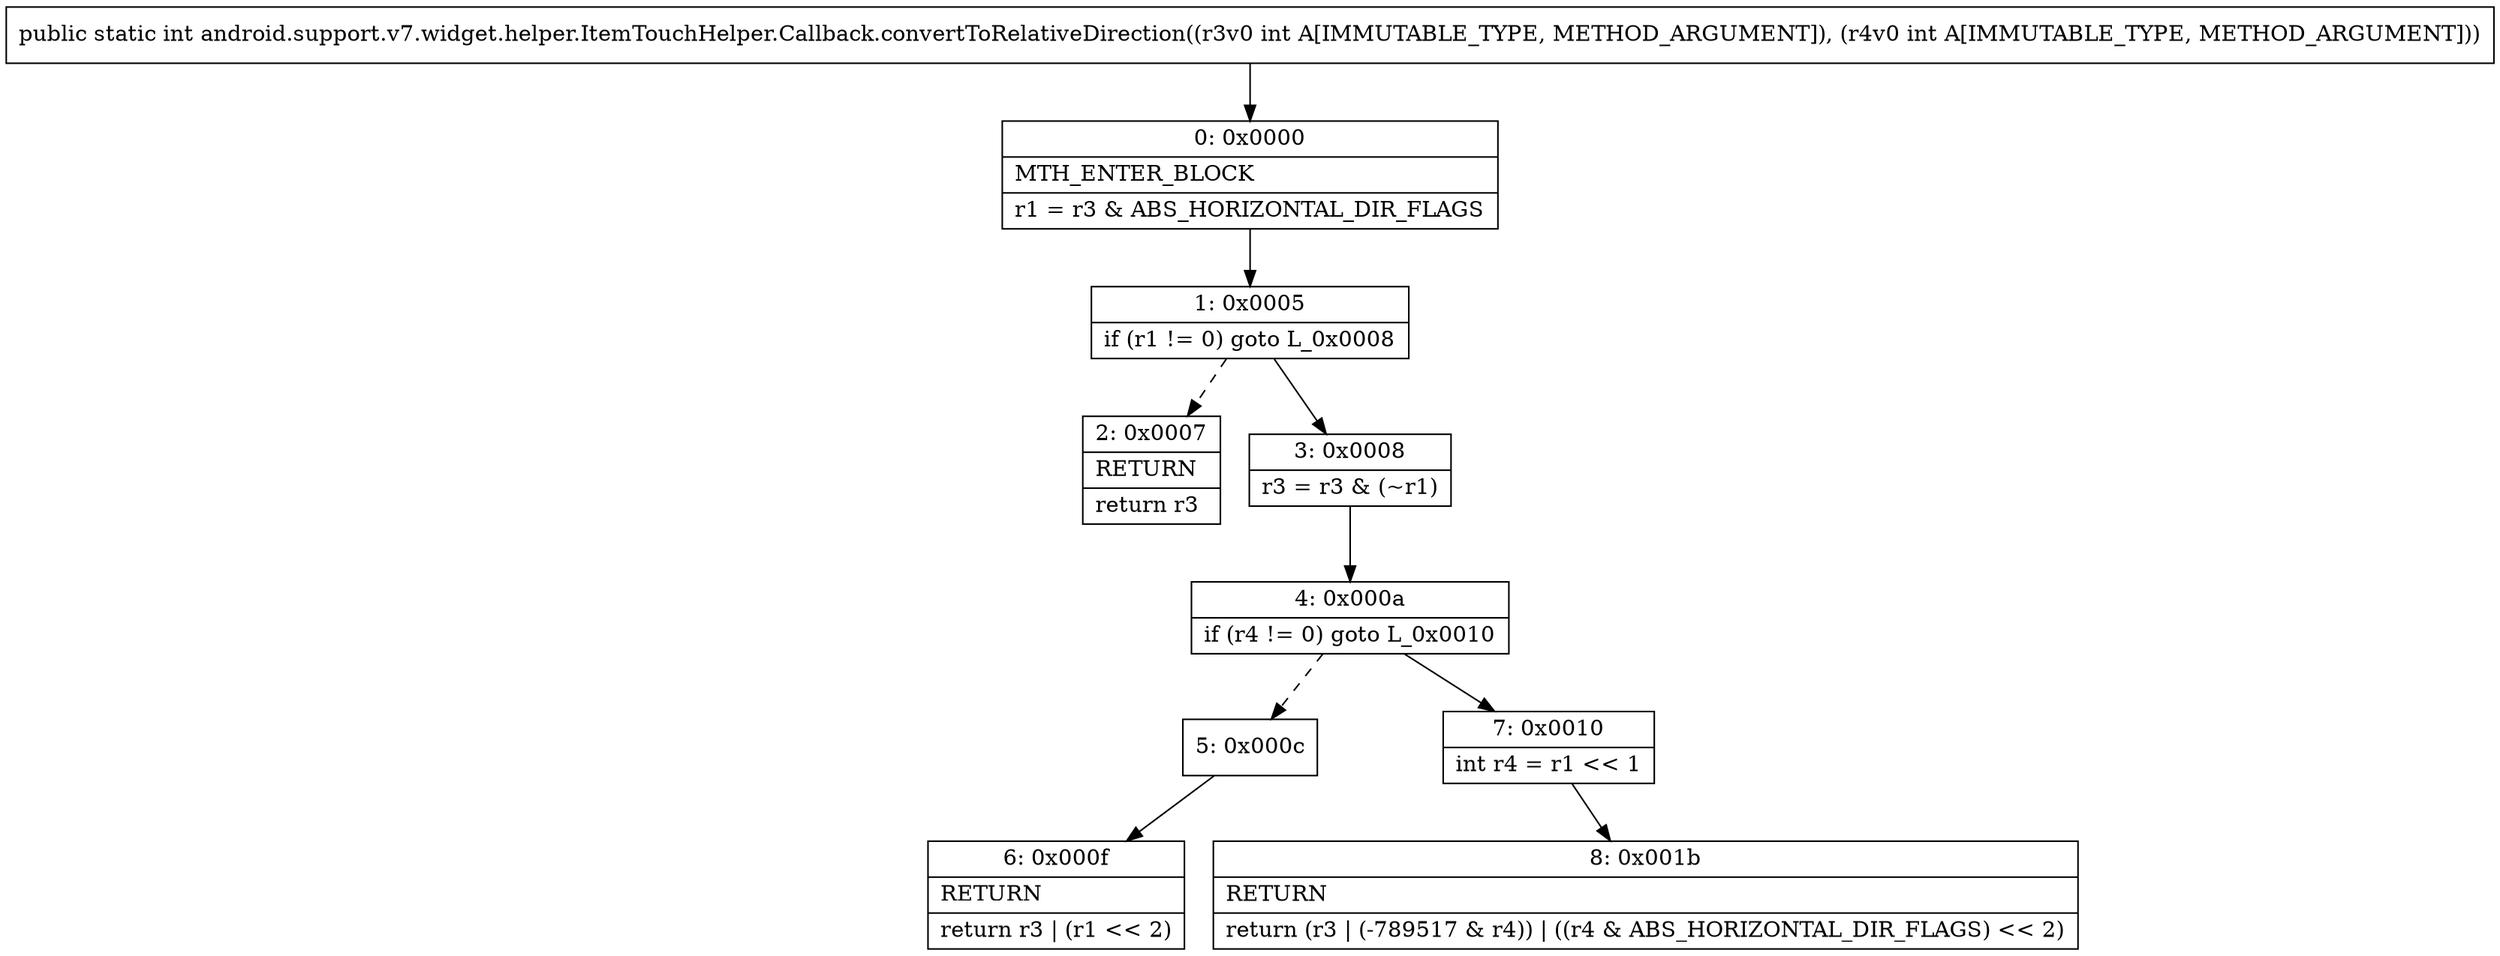 digraph "CFG forandroid.support.v7.widget.helper.ItemTouchHelper.Callback.convertToRelativeDirection(II)I" {
Node_0 [shape=record,label="{0\:\ 0x0000|MTH_ENTER_BLOCK\l|r1 = r3 & ABS_HORIZONTAL_DIR_FLAGS\l}"];
Node_1 [shape=record,label="{1\:\ 0x0005|if (r1 != 0) goto L_0x0008\l}"];
Node_2 [shape=record,label="{2\:\ 0x0007|RETURN\l|return r3\l}"];
Node_3 [shape=record,label="{3\:\ 0x0008|r3 = r3 & (~r1)\l}"];
Node_4 [shape=record,label="{4\:\ 0x000a|if (r4 != 0) goto L_0x0010\l}"];
Node_5 [shape=record,label="{5\:\ 0x000c}"];
Node_6 [shape=record,label="{6\:\ 0x000f|RETURN\l|return r3 \| (r1 \<\< 2)\l}"];
Node_7 [shape=record,label="{7\:\ 0x0010|int r4 = r1 \<\< 1\l}"];
Node_8 [shape=record,label="{8\:\ 0x001b|RETURN\l|return (r3 \| (\-789517 & r4)) \| ((r4 & ABS_HORIZONTAL_DIR_FLAGS) \<\< 2)\l}"];
MethodNode[shape=record,label="{public static int android.support.v7.widget.helper.ItemTouchHelper.Callback.convertToRelativeDirection((r3v0 int A[IMMUTABLE_TYPE, METHOD_ARGUMENT]), (r4v0 int A[IMMUTABLE_TYPE, METHOD_ARGUMENT])) }"];
MethodNode -> Node_0;
Node_0 -> Node_1;
Node_1 -> Node_2[style=dashed];
Node_1 -> Node_3;
Node_3 -> Node_4;
Node_4 -> Node_5[style=dashed];
Node_4 -> Node_7;
Node_5 -> Node_6;
Node_7 -> Node_8;
}

